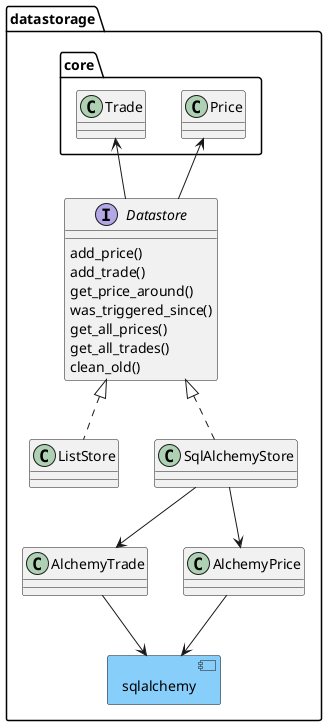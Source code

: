 @startuml

allowmixing

namespace datastorage {
    component sqlalchemy #lightskyblue

interface Datastore {
    add_price()
    add_trade()
    get_price_around()
    was_triggered_since()
    get_all_prices()
    get_all_trades()
    clean_old()
}
class ListStore implements Datastore
class SqlAlchemyStore implements Datastore

core.Price <-- Datastore
core.Trade <-- Datastore

class AlchemyTrade
class AlchemyPrice

SqlAlchemyStore --> AlchemyTrade
SqlAlchemyStore --> AlchemyPrice

AlchemyTrade --> sqlalchemy
AlchemyPrice --> sqlalchemy


}

@enduml
